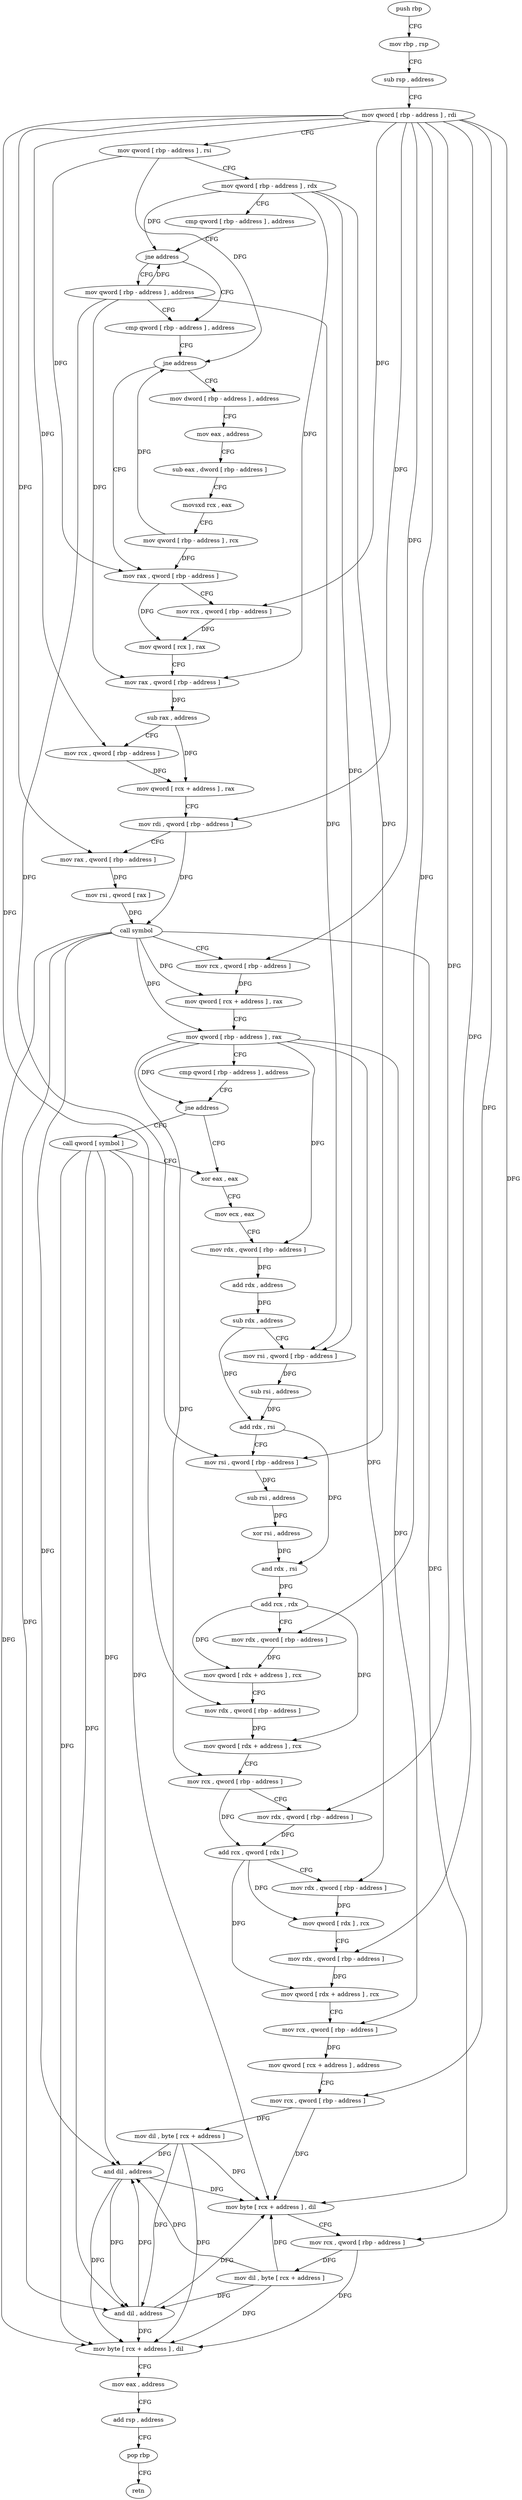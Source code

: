 digraph "func" {
"4307552" [label = "push rbp" ]
"4307553" [label = "mov rbp , rsp" ]
"4307556" [label = "sub rsp , address" ]
"4307560" [label = "mov qword [ rbp - address ] , rdi" ]
"4307564" [label = "mov qword [ rbp - address ] , rsi" ]
"4307568" [label = "mov qword [ rbp - address ] , rdx" ]
"4307572" [label = "cmp qword [ rbp - address ] , address" ]
"4307577" [label = "jne address" ]
"4307591" [label = "cmp qword [ rbp - address ] , address" ]
"4307583" [label = "mov qword [ rbp - address ] , address" ]
"4307596" [label = "jne address" ]
"4307624" [label = "mov rax , qword [ rbp - address ]" ]
"4307602" [label = "mov dword [ rbp - address ] , address" ]
"4307628" [label = "mov rcx , qword [ rbp - address ]" ]
"4307632" [label = "mov qword [ rcx ] , rax" ]
"4307635" [label = "mov rax , qword [ rbp - address ]" ]
"4307639" [label = "sub rax , address" ]
"4307645" [label = "mov rcx , qword [ rbp - address ]" ]
"4307649" [label = "mov qword [ rcx + address ] , rax" ]
"4307653" [label = "mov rdi , qword [ rbp - address ]" ]
"4307657" [label = "mov rax , qword [ rbp - address ]" ]
"4307661" [label = "mov rsi , qword [ rax ]" ]
"4307664" [label = "call symbol" ]
"4307669" [label = "mov rcx , qword [ rbp - address ]" ]
"4307673" [label = "mov qword [ rcx + address ] , rax" ]
"4307677" [label = "mov qword [ rbp - address ] , rax" ]
"4307681" [label = "cmp qword [ rbp - address ] , address" ]
"4307686" [label = "jne address" ]
"4307699" [label = "xor eax , eax" ]
"4307692" [label = "call qword [ symbol ]" ]
"4307609" [label = "mov eax , address" ]
"4307614" [label = "sub eax , dword [ rbp - address ]" ]
"4307617" [label = "movsxd rcx , eax" ]
"4307620" [label = "mov qword [ rbp - address ] , rcx" ]
"4307701" [label = "mov ecx , eax" ]
"4307703" [label = "mov rdx , qword [ rbp - address ]" ]
"4307707" [label = "add rdx , address" ]
"4307714" [label = "sub rdx , address" ]
"4307721" [label = "mov rsi , qword [ rbp - address ]" ]
"4307725" [label = "sub rsi , address" ]
"4307732" [label = "add rdx , rsi" ]
"4307735" [label = "mov rsi , qword [ rbp - address ]" ]
"4307739" [label = "sub rsi , address" ]
"4307746" [label = "xor rsi , address" ]
"4307753" [label = "and rdx , rsi" ]
"4307756" [label = "add rcx , rdx" ]
"4307759" [label = "mov rdx , qword [ rbp - address ]" ]
"4307763" [label = "mov qword [ rdx + address ] , rcx" ]
"4307767" [label = "mov rdx , qword [ rbp - address ]" ]
"4307771" [label = "mov qword [ rdx + address ] , rcx" ]
"4307775" [label = "mov rcx , qword [ rbp - address ]" ]
"4307779" [label = "mov rdx , qword [ rbp - address ]" ]
"4307783" [label = "add rcx , qword [ rdx ]" ]
"4307786" [label = "mov rdx , qword [ rbp - address ]" ]
"4307790" [label = "mov qword [ rdx ] , rcx" ]
"4307793" [label = "mov rdx , qword [ rbp - address ]" ]
"4307797" [label = "mov qword [ rdx + address ] , rcx" ]
"4307801" [label = "mov rcx , qword [ rbp - address ]" ]
"4307805" [label = "mov qword [ rcx + address ] , address" ]
"4307813" [label = "mov rcx , qword [ rbp - address ]" ]
"4307817" [label = "mov dil , byte [ rcx + address ]" ]
"4307821" [label = "and dil , address" ]
"4307825" [label = "mov byte [ rcx + address ] , dil" ]
"4307829" [label = "mov rcx , qword [ rbp - address ]" ]
"4307833" [label = "mov dil , byte [ rcx + address ]" ]
"4307837" [label = "and dil , address" ]
"4307841" [label = "mov byte [ rcx + address ] , dil" ]
"4307845" [label = "mov eax , address" ]
"4307850" [label = "add rsp , address" ]
"4307854" [label = "pop rbp" ]
"4307855" [label = "retn" ]
"4307552" -> "4307553" [ label = "CFG" ]
"4307553" -> "4307556" [ label = "CFG" ]
"4307556" -> "4307560" [ label = "CFG" ]
"4307560" -> "4307564" [ label = "CFG" ]
"4307560" -> "4307628" [ label = "DFG" ]
"4307560" -> "4307645" [ label = "DFG" ]
"4307560" -> "4307653" [ label = "DFG" ]
"4307560" -> "4307657" [ label = "DFG" ]
"4307560" -> "4307669" [ label = "DFG" ]
"4307560" -> "4307759" [ label = "DFG" ]
"4307560" -> "4307767" [ label = "DFG" ]
"4307560" -> "4307779" [ label = "DFG" ]
"4307560" -> "4307793" [ label = "DFG" ]
"4307560" -> "4307813" [ label = "DFG" ]
"4307560" -> "4307829" [ label = "DFG" ]
"4307564" -> "4307568" [ label = "CFG" ]
"4307564" -> "4307596" [ label = "DFG" ]
"4307564" -> "4307624" [ label = "DFG" ]
"4307568" -> "4307572" [ label = "CFG" ]
"4307568" -> "4307577" [ label = "DFG" ]
"4307568" -> "4307635" [ label = "DFG" ]
"4307568" -> "4307721" [ label = "DFG" ]
"4307568" -> "4307735" [ label = "DFG" ]
"4307572" -> "4307577" [ label = "CFG" ]
"4307577" -> "4307591" [ label = "CFG" ]
"4307577" -> "4307583" [ label = "CFG" ]
"4307591" -> "4307596" [ label = "CFG" ]
"4307583" -> "4307591" [ label = "CFG" ]
"4307583" -> "4307577" [ label = "DFG" ]
"4307583" -> "4307635" [ label = "DFG" ]
"4307583" -> "4307721" [ label = "DFG" ]
"4307583" -> "4307735" [ label = "DFG" ]
"4307596" -> "4307624" [ label = "CFG" ]
"4307596" -> "4307602" [ label = "CFG" ]
"4307624" -> "4307628" [ label = "CFG" ]
"4307624" -> "4307632" [ label = "DFG" ]
"4307602" -> "4307609" [ label = "CFG" ]
"4307628" -> "4307632" [ label = "DFG" ]
"4307632" -> "4307635" [ label = "CFG" ]
"4307635" -> "4307639" [ label = "DFG" ]
"4307639" -> "4307645" [ label = "CFG" ]
"4307639" -> "4307649" [ label = "DFG" ]
"4307645" -> "4307649" [ label = "DFG" ]
"4307649" -> "4307653" [ label = "CFG" ]
"4307653" -> "4307657" [ label = "CFG" ]
"4307653" -> "4307664" [ label = "DFG" ]
"4307657" -> "4307661" [ label = "DFG" ]
"4307661" -> "4307664" [ label = "DFG" ]
"4307664" -> "4307669" [ label = "CFG" ]
"4307664" -> "4307673" [ label = "DFG" ]
"4307664" -> "4307677" [ label = "DFG" ]
"4307664" -> "4307821" [ label = "DFG" ]
"4307664" -> "4307825" [ label = "DFG" ]
"4307664" -> "4307837" [ label = "DFG" ]
"4307664" -> "4307841" [ label = "DFG" ]
"4307669" -> "4307673" [ label = "DFG" ]
"4307673" -> "4307677" [ label = "CFG" ]
"4307677" -> "4307681" [ label = "CFG" ]
"4307677" -> "4307686" [ label = "DFG" ]
"4307677" -> "4307703" [ label = "DFG" ]
"4307677" -> "4307775" [ label = "DFG" ]
"4307677" -> "4307786" [ label = "DFG" ]
"4307677" -> "4307801" [ label = "DFG" ]
"4307681" -> "4307686" [ label = "CFG" ]
"4307686" -> "4307699" [ label = "CFG" ]
"4307686" -> "4307692" [ label = "CFG" ]
"4307699" -> "4307701" [ label = "CFG" ]
"4307692" -> "4307699" [ label = "CFG" ]
"4307692" -> "4307821" [ label = "DFG" ]
"4307692" -> "4307825" [ label = "DFG" ]
"4307692" -> "4307837" [ label = "DFG" ]
"4307692" -> "4307841" [ label = "DFG" ]
"4307609" -> "4307614" [ label = "CFG" ]
"4307614" -> "4307617" [ label = "CFG" ]
"4307617" -> "4307620" [ label = "CFG" ]
"4307620" -> "4307624" [ label = "DFG" ]
"4307620" -> "4307596" [ label = "DFG" ]
"4307701" -> "4307703" [ label = "CFG" ]
"4307703" -> "4307707" [ label = "DFG" ]
"4307707" -> "4307714" [ label = "DFG" ]
"4307714" -> "4307721" [ label = "CFG" ]
"4307714" -> "4307732" [ label = "DFG" ]
"4307721" -> "4307725" [ label = "DFG" ]
"4307725" -> "4307732" [ label = "DFG" ]
"4307732" -> "4307735" [ label = "CFG" ]
"4307732" -> "4307753" [ label = "DFG" ]
"4307735" -> "4307739" [ label = "DFG" ]
"4307739" -> "4307746" [ label = "DFG" ]
"4307746" -> "4307753" [ label = "DFG" ]
"4307753" -> "4307756" [ label = "DFG" ]
"4307756" -> "4307759" [ label = "CFG" ]
"4307756" -> "4307763" [ label = "DFG" ]
"4307756" -> "4307771" [ label = "DFG" ]
"4307759" -> "4307763" [ label = "DFG" ]
"4307763" -> "4307767" [ label = "CFG" ]
"4307767" -> "4307771" [ label = "DFG" ]
"4307771" -> "4307775" [ label = "CFG" ]
"4307775" -> "4307779" [ label = "CFG" ]
"4307775" -> "4307783" [ label = "DFG" ]
"4307779" -> "4307783" [ label = "DFG" ]
"4307783" -> "4307786" [ label = "CFG" ]
"4307783" -> "4307790" [ label = "DFG" ]
"4307783" -> "4307797" [ label = "DFG" ]
"4307786" -> "4307790" [ label = "DFG" ]
"4307790" -> "4307793" [ label = "CFG" ]
"4307793" -> "4307797" [ label = "DFG" ]
"4307797" -> "4307801" [ label = "CFG" ]
"4307801" -> "4307805" [ label = "DFG" ]
"4307805" -> "4307813" [ label = "CFG" ]
"4307813" -> "4307817" [ label = "DFG" ]
"4307813" -> "4307825" [ label = "DFG" ]
"4307817" -> "4307821" [ label = "DFG" ]
"4307817" -> "4307825" [ label = "DFG" ]
"4307817" -> "4307837" [ label = "DFG" ]
"4307817" -> "4307841" [ label = "DFG" ]
"4307821" -> "4307825" [ label = "DFG" ]
"4307821" -> "4307837" [ label = "DFG" ]
"4307821" -> "4307841" [ label = "DFG" ]
"4307825" -> "4307829" [ label = "CFG" ]
"4307829" -> "4307833" [ label = "DFG" ]
"4307829" -> "4307841" [ label = "DFG" ]
"4307833" -> "4307837" [ label = "DFG" ]
"4307833" -> "4307821" [ label = "DFG" ]
"4307833" -> "4307825" [ label = "DFG" ]
"4307833" -> "4307841" [ label = "DFG" ]
"4307837" -> "4307841" [ label = "DFG" ]
"4307837" -> "4307821" [ label = "DFG" ]
"4307837" -> "4307825" [ label = "DFG" ]
"4307841" -> "4307845" [ label = "CFG" ]
"4307845" -> "4307850" [ label = "CFG" ]
"4307850" -> "4307854" [ label = "CFG" ]
"4307854" -> "4307855" [ label = "CFG" ]
}
